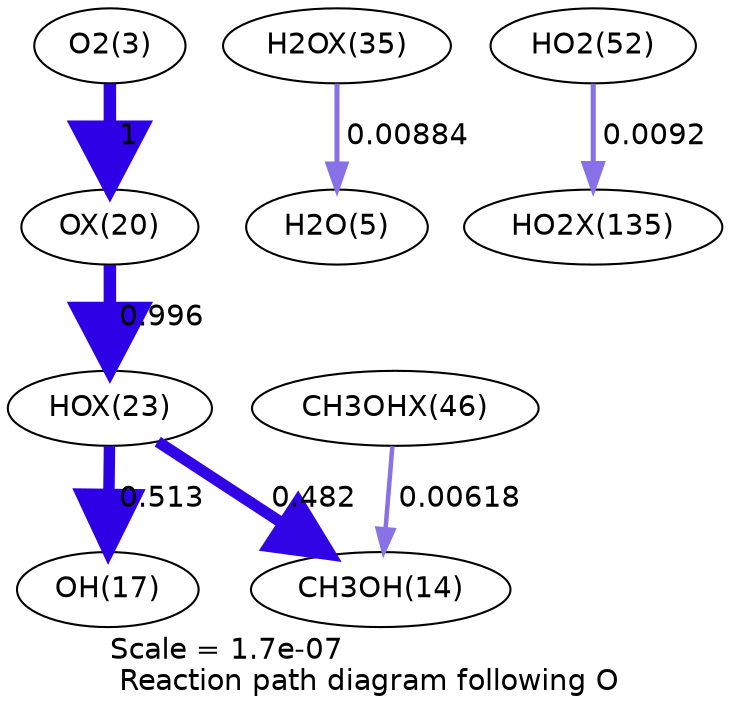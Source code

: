digraph reaction_paths {
center=1;
s5 -> s35[fontname="Helvetica", penwidth=6, arrowsize=3, color="0.7, 1.5, 0.9"
, label=" 1"];
s35 -> s38[fontname="Helvetica", penwidth=6, arrowsize=3, color="0.7, 1.5, 0.9"
, label=" 0.996"];
s38 -> s16[fontname="Helvetica", penwidth=5.45, arrowsize=2.72, color="0.7, 0.982, 0.9"
, label=" 0.482"];
s38 -> s19[fontname="Helvetica", penwidth=5.5, arrowsize=2.75, color="0.7, 1.01, 0.9"
, label=" 0.513"];
s52 -> s16[fontname="Helvetica", penwidth=2.16, arrowsize=1.08, color="0.7, 0.506, 0.9"
, label=" 0.00618"];
s44 -> s7[fontname="Helvetica", penwidth=2.43, arrowsize=1.21, color="0.7, 0.509, 0.9"
, label=" 0.00884"];
s21 -> s57[fontname="Helvetica", penwidth=2.46, arrowsize=1.23, color="0.7, 0.509, 0.9"
, label=" 0.0092"];
s5 [ fontname="Helvetica", label="O2(3)"];
s7 [ fontname="Helvetica", label="H2O(5)"];
s16 [ fontname="Helvetica", label="CH3OH(14)"];
s19 [ fontname="Helvetica", label="OH(17)"];
s21 [ fontname="Helvetica", label="HO2(52)"];
s35 [ fontname="Helvetica", label="OX(20)"];
s38 [ fontname="Helvetica", label="HOX(23)"];
s44 [ fontname="Helvetica", label="H2OX(35)"];
s52 [ fontname="Helvetica", label="CH3OHX(46)"];
s57 [ fontname="Helvetica", label="HO2X(135)"];
 label = "Scale = 1.7e-07\l Reaction path diagram following O";
 fontname = "Helvetica";
}
